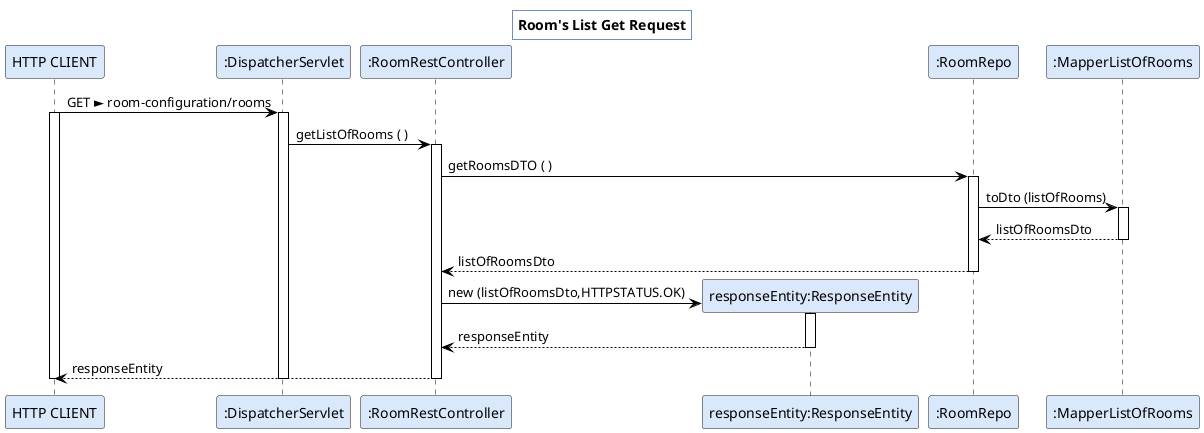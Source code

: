 @startuml
title Room's List Get Request
participant "HTTP CLIENT" as PST #DAE8FC
participant ":DispatcherServlet" as SR #DAE8FC
participant ":RoomRestController" as CTRLGA #DAE8FC
participant "responseEntity:ResponseEntity" as RES #DAE8FC
participant ":RoomRepo" as GS #DAE8FC
participant ":MapperListOfRooms" as MAP #DAE8FC

skinparam title {
	BorderColor 6C8EBF

}

skinparam actor {
	BorderColor 6C8EBF
}

skinparam participant {
	BorderColor 6C8EBF
}

skinparam shadowing false

skinparam sequence {
	ArrowColor BLACK
	ActorBorderColor DeepSkyBlue
	LifeLineBorderColor BLACK
}
PST -> SR : GET ► room-configuration/rooms
activate PST
activate SR

SR -> CTRLGA : getListOfRooms ( )

activate CTRLGA
CTRLGA -> GS : getRoomsDTO ( )
activate GS

GS -> MAP: toDto (listOfRooms)
activate MAP

GS <-- MAP : listOfRoomsDto

deactivate MAP
GS --> CTRLGA : listOfRoomsDto
deactivate GS

create RES
CTRLGA->RES: new (listOfRoomsDto,HTTPSTATUS.OK)
activate RES
RES-->CTRLGA: responseEntity
deactivate RES
PST <-- CTRLGA : responseEntity

deactivate SR

deactivate CTRLGA
deactivate PST

@enduml